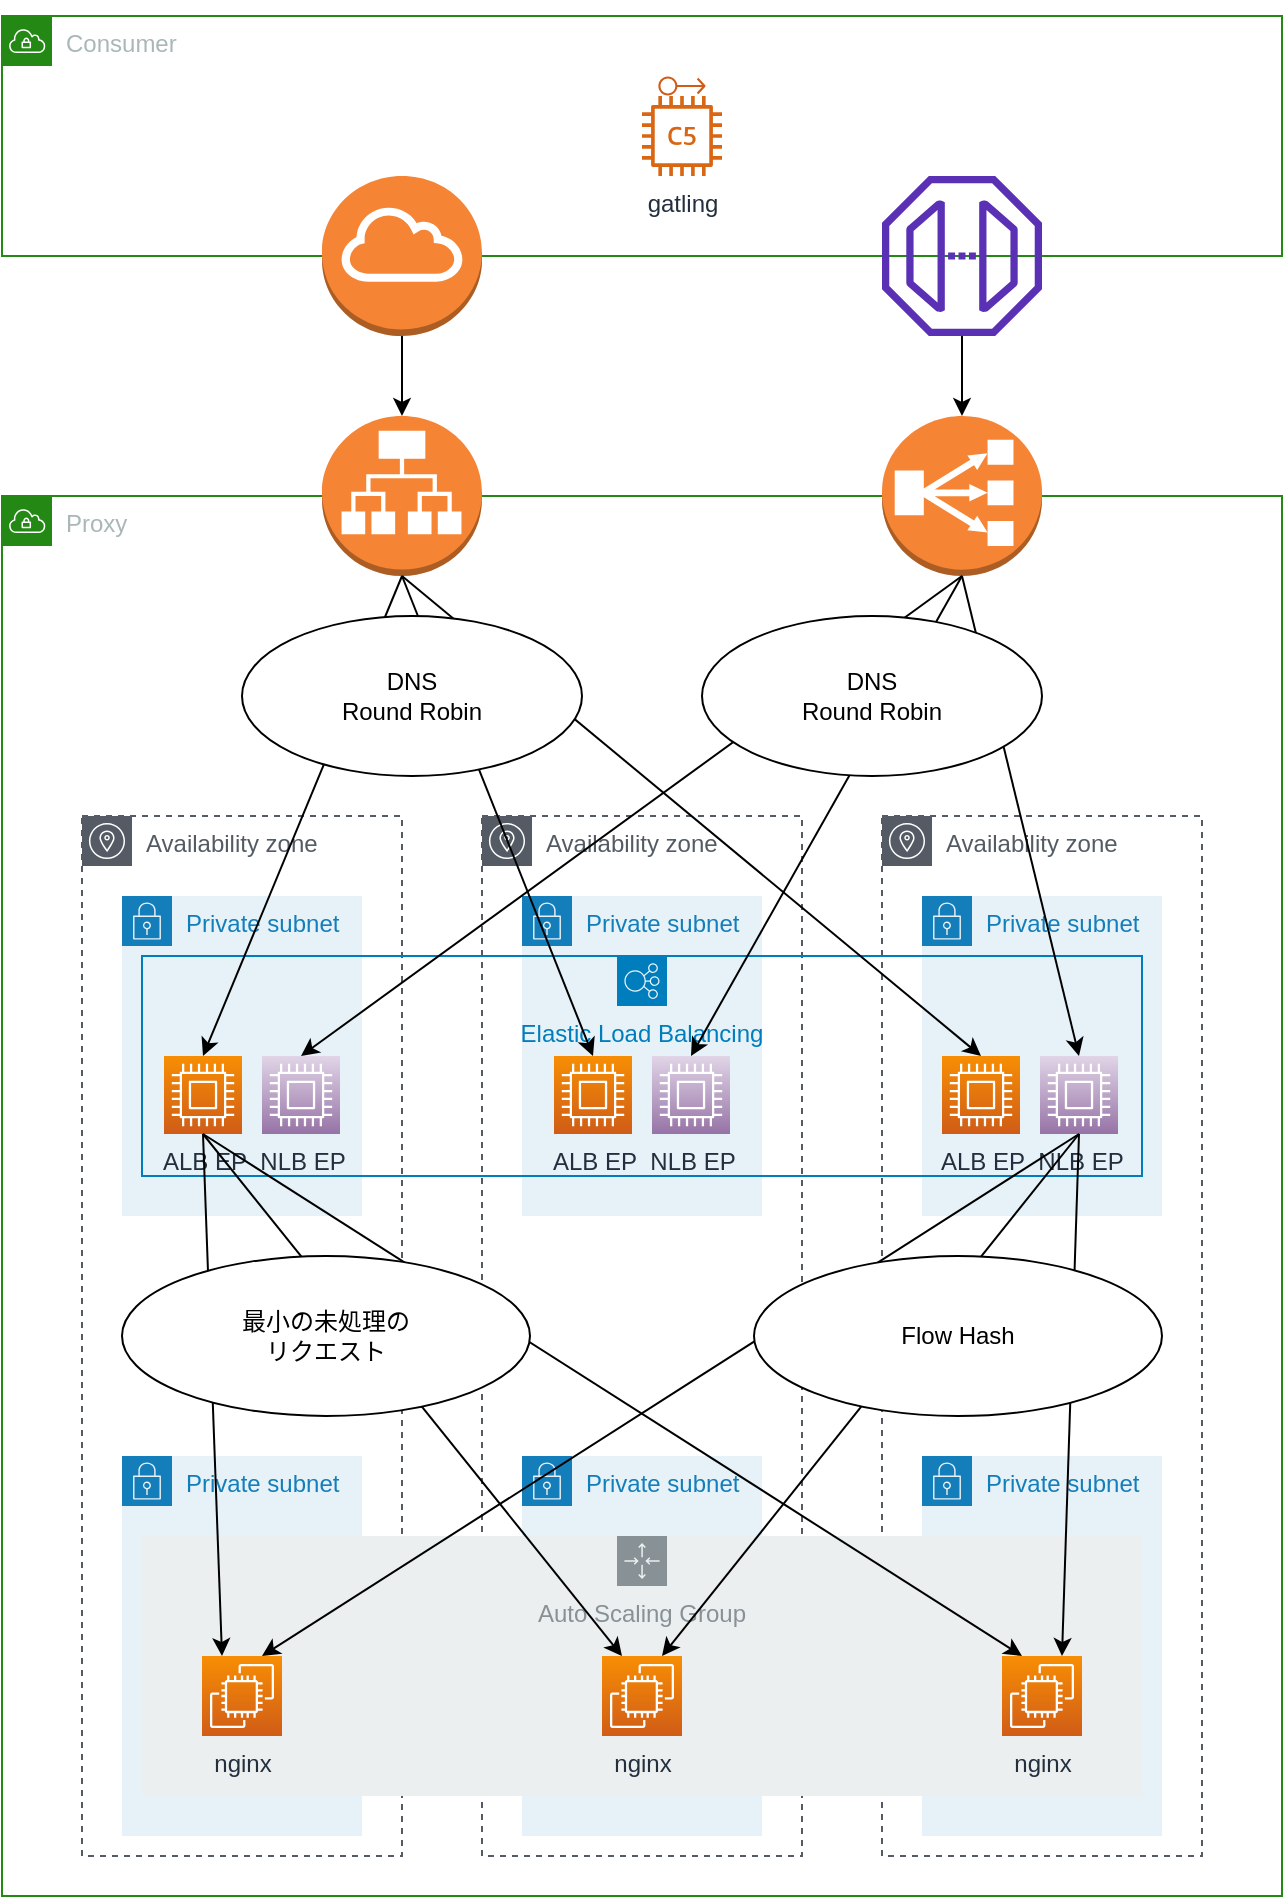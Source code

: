 <mxfile version="16.2.2"><diagram id="BnX0TmZMg5wzgdxk5TWs" name="Page-1"><mxGraphModel dx="2194" dy="1452" grid="1" gridSize="10" guides="1" tooltips="1" connect="1" arrows="1" fold="1" page="1" pageScale="1" pageWidth="850" pageHeight="1100" math="0" shadow="0"><root><mxCell id="0"/><mxCell id="1" parent="0"/><mxCell id="dtTMUKPRGxgOjyz0IRp_-11" value="Proxy" style="points=[[0,0],[0.25,0],[0.5,0],[0.75,0],[1,0],[1,0.25],[1,0.5],[1,0.75],[1,1],[0.75,1],[0.5,1],[0.25,1],[0,1],[0,0.75],[0,0.5],[0,0.25]];outlineConnect=0;gradientColor=none;html=1;whiteSpace=wrap;fontSize=12;fontStyle=0;shape=mxgraph.aws4.group;grIcon=mxgraph.aws4.group_vpc;strokeColor=#248814;fillColor=none;verticalAlign=top;align=left;spacingLeft=30;fontColor=#AAB7B8;dashed=0;" parent="1" vertex="1"><mxGeometry x="80" y="280" width="640" height="700" as="geometry"/></mxCell><mxCell id="dtTMUKPRGxgOjyz0IRp_-24" value="Availability zone" style="outlineConnect=0;gradientColor=none;html=1;whiteSpace=wrap;fontSize=12;fontStyle=0;shape=mxgraph.aws4.group;grIcon=mxgraph.aws4.group_availability_zone;strokeColor=#545B64;fillColor=none;verticalAlign=top;align=left;spacingLeft=30;fontColor=#545B64;dashed=1;" parent="1" vertex="1"><mxGeometry x="120" y="440" width="160" height="520" as="geometry"/></mxCell><mxCell id="dtTMUKPRGxgOjyz0IRp_-26" value="Availability zone" style="outlineConnect=0;gradientColor=none;html=1;whiteSpace=wrap;fontSize=12;fontStyle=0;shape=mxgraph.aws4.group;grIcon=mxgraph.aws4.group_availability_zone;strokeColor=#545B64;fillColor=none;verticalAlign=top;align=left;spacingLeft=30;fontColor=#545B64;dashed=1;" parent="1" vertex="1"><mxGeometry x="520" y="440" width="160" height="520" as="geometry"/></mxCell><mxCell id="dtTMUKPRGxgOjyz0IRp_-25" value="Availability zone" style="outlineConnect=0;gradientColor=none;html=1;whiteSpace=wrap;fontSize=12;fontStyle=0;shape=mxgraph.aws4.group;grIcon=mxgraph.aws4.group_availability_zone;strokeColor=#545B64;fillColor=none;verticalAlign=top;align=left;spacingLeft=30;fontColor=#545B64;dashed=1;" parent="1" vertex="1"><mxGeometry x="320" y="440" width="160" height="520" as="geometry"/></mxCell><mxCell id="dtTMUKPRGxgOjyz0IRp_-28" value="Private subnet" style="points=[[0,0],[0.25,0],[0.5,0],[0.75,0],[1,0],[1,0.25],[1,0.5],[1,0.75],[1,1],[0.75,1],[0.5,1],[0.25,1],[0,1],[0,0.75],[0,0.5],[0,0.25]];outlineConnect=0;gradientColor=none;html=1;whiteSpace=wrap;fontSize=12;fontStyle=0;shape=mxgraph.aws4.group;grIcon=mxgraph.aws4.group_security_group;grStroke=0;strokeColor=#147EBA;fillColor=#E6F2F8;verticalAlign=top;align=left;spacingLeft=30;fontColor=#147EBA;dashed=0;" parent="1" vertex="1"><mxGeometry x="540" y="480" width="120" height="160" as="geometry"/></mxCell><mxCell id="dtTMUKPRGxgOjyz0IRp_-27" value="Private subnet" style="points=[[0,0],[0.25,0],[0.5,0],[0.75,0],[1,0],[1,0.25],[1,0.5],[1,0.75],[1,1],[0.75,1],[0.5,1],[0.25,1],[0,1],[0,0.75],[0,0.5],[0,0.25]];outlineConnect=0;gradientColor=none;html=1;whiteSpace=wrap;fontSize=12;fontStyle=0;shape=mxgraph.aws4.group;grIcon=mxgraph.aws4.group_security_group;grStroke=0;strokeColor=#147EBA;fillColor=#E6F2F8;verticalAlign=top;align=left;spacingLeft=30;fontColor=#147EBA;dashed=0;" parent="1" vertex="1"><mxGeometry x="340" y="480" width="120" height="160" as="geometry"/></mxCell><mxCell id="dtTMUKPRGxgOjyz0IRp_-22" value="Private subnet" style="points=[[0,0],[0.25,0],[0.5,0],[0.75,0],[1,0],[1,0.25],[1,0.5],[1,0.75],[1,1],[0.75,1],[0.5,1],[0.25,1],[0,1],[0,0.75],[0,0.5],[0,0.25]];outlineConnect=0;gradientColor=none;html=1;whiteSpace=wrap;fontSize=12;fontStyle=0;shape=mxgraph.aws4.group;grIcon=mxgraph.aws4.group_security_group;grStroke=0;strokeColor=#147EBA;fillColor=#E6F2F8;verticalAlign=top;align=left;spacingLeft=30;fontColor=#147EBA;dashed=0;" parent="1" vertex="1"><mxGeometry x="140" y="480" width="120" height="160" as="geometry"/></mxCell><mxCell id="dtTMUKPRGxgOjyz0IRp_-65" value="Elastic Load Balancing" style="outlineConnect=0;gradientColor=none;html=1;whiteSpace=wrap;fontSize=12;fontStyle=0;shape=mxgraph.aws4.groupCenter;grIcon=mxgraph.aws4.group_elastic_load_balancing;grStroke=1;strokeColor=#007DBC;fillColor=none;verticalAlign=top;align=center;fontColor=#007DBC;dashed=0;spacingTop=25;" parent="1" vertex="1"><mxGeometry x="150" y="510" width="500" height="110" as="geometry"/></mxCell><mxCell id="dtTMUKPRGxgOjyz0IRp_-1" value="Consumer" style="points=[[0,0],[0.25,0],[0.5,0],[0.75,0],[1,0],[1,0.25],[1,0.5],[1,0.75],[1,1],[0.75,1],[0.5,1],[0.25,1],[0,1],[0,0.75],[0,0.5],[0,0.25]];outlineConnect=0;gradientColor=none;html=1;whiteSpace=wrap;fontSize=12;fontStyle=0;shape=mxgraph.aws4.group;grIcon=mxgraph.aws4.group_vpc;strokeColor=#248814;fillColor=none;verticalAlign=top;align=left;spacingLeft=30;fontColor=#AAB7B8;dashed=0;" parent="1" vertex="1"><mxGeometry x="80" y="40" width="640" height="120" as="geometry"/></mxCell><mxCell id="dtTMUKPRGxgOjyz0IRp_-2" value="gatling" style="outlineConnect=0;fontColor=#232F3E;gradientColor=none;fillColor=#D86613;strokeColor=none;dashed=0;verticalLabelPosition=bottom;verticalAlign=top;align=center;html=1;fontSize=12;fontStyle=0;aspect=fixed;pointerEvents=1;shape=mxgraph.aws4.c5_instance;" parent="1" vertex="1"><mxGeometry x="400" y="80" width="40" height="40" as="geometry"/></mxCell><mxCell id="dtTMUKPRGxgOjyz0IRp_-3" value="" style="outlineConnect=0;fontColor=#232F3E;gradientColor=none;fillColor=#D05C17;strokeColor=none;dashed=0;verticalLabelPosition=bottom;verticalAlign=top;align=center;html=1;fontSize=12;fontStyle=0;aspect=fixed;pointerEvents=1;shape=mxgraph.aws4.elastic_ip_address;" parent="1" vertex="1"><mxGeometry x="408.18" y="70" width="23.64" height="10" as="geometry"/></mxCell><mxCell id="dtTMUKPRGxgOjyz0IRp_-19" style="edgeStyle=orthogonalEdgeStyle;rounded=0;orthogonalLoop=1;jettySize=auto;html=1;entryX=0.5;entryY=0;entryDx=0;entryDy=0;entryPerimeter=0;" parent="1" source="dtTMUKPRGxgOjyz0IRp_-4" target="dtTMUKPRGxgOjyz0IRp_-32" edge="1"><mxGeometry relative="1" as="geometry"><mxPoint x="280" y="320" as="targetPoint"/></mxGeometry></mxCell><mxCell id="dtTMUKPRGxgOjyz0IRp_-4" value="" style="outlineConnect=0;dashed=0;verticalLabelPosition=bottom;verticalAlign=top;align=center;html=1;shape=mxgraph.aws3.internet_gateway;fillColor=#F58534;gradientColor=none;" parent="1" vertex="1"><mxGeometry x="240" y="120" width="80" height="80" as="geometry"/></mxCell><mxCell id="dtTMUKPRGxgOjyz0IRp_-20" style="edgeStyle=orthogonalEdgeStyle;rounded=0;orthogonalLoop=1;jettySize=auto;html=1;entryX=0.5;entryY=0;entryDx=0;entryDy=0;entryPerimeter=0;" parent="1" source="dtTMUKPRGxgOjyz0IRp_-9" target="dtTMUKPRGxgOjyz0IRp_-33" edge="1"><mxGeometry relative="1" as="geometry"><mxPoint x="560" y="320" as="targetPoint"/></mxGeometry></mxCell><mxCell id="dtTMUKPRGxgOjyz0IRp_-9" value="" style="outlineConnect=0;fontColor=#232F3E;gradientColor=none;fillColor=#5A30B5;strokeColor=none;dashed=0;verticalLabelPosition=bottom;verticalAlign=top;align=center;html=1;fontSize=12;fontStyle=0;aspect=fixed;pointerEvents=1;shape=mxgraph.aws4.endpoint;" parent="1" vertex="1"><mxGeometry x="520" y="120" width="80" height="80" as="geometry"/></mxCell><mxCell id="dtTMUKPRGxgOjyz0IRp_-32" value="" style="outlineConnect=0;dashed=0;verticalLabelPosition=bottom;verticalAlign=top;align=center;html=1;shape=mxgraph.aws3.application_load_balancer;fillColor=#F58534;gradientColor=none;" parent="1" vertex="1"><mxGeometry x="240" y="240" width="80" height="80" as="geometry"/></mxCell><mxCell id="dtTMUKPRGxgOjyz0IRp_-33" value="" style="outlineConnect=0;dashed=0;verticalLabelPosition=bottom;verticalAlign=top;align=center;html=1;shape=mxgraph.aws3.classic_load_balancer;fillColor=#F58534;gradientColor=none;" parent="1" vertex="1"><mxGeometry x="520" y="240" width="80" height="80" as="geometry"/></mxCell><mxCell id="dtTMUKPRGxgOjyz0IRp_-34" style="rounded=0;orthogonalLoop=1;jettySize=auto;html=1;exitX=0.5;exitY=1;exitDx=0;exitDy=0;exitPerimeter=0;entryX=0.5;entryY=0;entryDx=0;entryDy=0;entryPerimeter=0;" parent="1" source="dtTMUKPRGxgOjyz0IRp_-32" target="dtTMUKPRGxgOjyz0IRp_-68" edge="1"><mxGeometry relative="1" as="geometry"><mxPoint x="290" y="130" as="sourcePoint"/><mxPoint x="224.8" y="550" as="targetPoint"/></mxGeometry></mxCell><mxCell id="dtTMUKPRGxgOjyz0IRp_-35" style="edgeStyle=none;rounded=0;orthogonalLoop=1;jettySize=auto;html=1;exitX=0.5;exitY=1;exitDx=0;exitDy=0;exitPerimeter=0;entryX=0.5;entryY=0;entryDx=0;entryDy=0;entryPerimeter=0;" parent="1" source="dtTMUKPRGxgOjyz0IRp_-32" target="dtTMUKPRGxgOjyz0IRp_-70" edge="1"><mxGeometry relative="1" as="geometry"><mxPoint x="380" y="560.0" as="targetPoint"/></mxGeometry></mxCell><mxCell id="dtTMUKPRGxgOjyz0IRp_-36" style="edgeStyle=none;rounded=0;orthogonalLoop=1;jettySize=auto;html=1;entryX=0.5;entryY=0;entryDx=0;entryDy=0;entryPerimeter=0;" parent="1" target="dtTMUKPRGxgOjyz0IRp_-72" edge="1"><mxGeometry relative="1" as="geometry"><mxPoint x="280" y="320" as="sourcePoint"/><mxPoint x="570" y="560.0" as="targetPoint"/></mxGeometry></mxCell><mxCell id="dtTMUKPRGxgOjyz0IRp_-49" value="DNS&lt;br&gt;Round Robin" style="ellipse;whiteSpace=wrap;html=1;" parent="1" vertex="1"><mxGeometry x="200" y="340" width="170" height="80" as="geometry"/></mxCell><mxCell id="dtTMUKPRGxgOjyz0IRp_-56" style="edgeStyle=none;rounded=0;orthogonalLoop=1;jettySize=auto;html=1;entryX=0.5;entryY=0;entryDx=0;entryDy=0;entryPerimeter=0;exitX=0.5;exitY=1;exitDx=0;exitDy=0;exitPerimeter=0;" parent="1" source="dtTMUKPRGxgOjyz0IRp_-33" target="dtTMUKPRGxgOjyz0IRp_-71" edge="1"><mxGeometry relative="1" as="geometry"><mxPoint x="570" y="330" as="sourcePoint"/><mxPoint x="430" y="560.0" as="targetPoint"/></mxGeometry></mxCell><mxCell id="dtTMUKPRGxgOjyz0IRp_-55" style="edgeStyle=none;rounded=0;orthogonalLoop=1;jettySize=auto;html=1;entryX=0.5;entryY=0;entryDx=0;entryDy=0;entryPerimeter=0;exitX=0.5;exitY=1;exitDx=0;exitDy=0;exitPerimeter=0;" parent="1" source="dtTMUKPRGxgOjyz0IRp_-33" target="dtTMUKPRGxgOjyz0IRp_-69" edge="1"><mxGeometry relative="1" as="geometry"><mxPoint x="290" y="640.0" as="targetPoint"/></mxGeometry></mxCell><mxCell id="dtTMUKPRGxgOjyz0IRp_-57" style="edgeStyle=none;rounded=0;orthogonalLoop=1;jettySize=auto;html=1;entryX=0.5;entryY=0;entryDx=0;entryDy=0;entryPerimeter=0;exitX=0.5;exitY=1;exitDx=0;exitDy=0;exitPerimeter=0;" parent="1" source="dtTMUKPRGxgOjyz0IRp_-33" target="dtTMUKPRGxgOjyz0IRp_-73" edge="1"><mxGeometry relative="1" as="geometry"><mxPoint x="570" y="330" as="sourcePoint"/><mxPoint x="620" y="560.0" as="targetPoint"/></mxGeometry></mxCell><mxCell id="dtTMUKPRGxgOjyz0IRp_-59" value="Private subnet" style="points=[[0,0],[0.25,0],[0.5,0],[0.75,0],[1,0],[1,0.25],[1,0.5],[1,0.75],[1,1],[0.75,1],[0.5,1],[0.25,1],[0,1],[0,0.75],[0,0.5],[0,0.25]];outlineConnect=0;gradientColor=none;html=1;whiteSpace=wrap;fontSize=12;fontStyle=0;shape=mxgraph.aws4.group;grIcon=mxgraph.aws4.group_security_group;grStroke=0;strokeColor=#147EBA;fillColor=#E6F2F8;verticalAlign=top;align=left;spacingLeft=30;fontColor=#147EBA;dashed=0;" parent="1" vertex="1"><mxGeometry x="140" y="760" width="120" height="190" as="geometry"/></mxCell><mxCell id="dtTMUKPRGxgOjyz0IRp_-60" value="Private subnet" style="points=[[0,0],[0.25,0],[0.5,0],[0.75,0],[1,0],[1,0.25],[1,0.5],[1,0.75],[1,1],[0.75,1],[0.5,1],[0.25,1],[0,1],[0,0.75],[0,0.5],[0,0.25]];outlineConnect=0;gradientColor=none;html=1;whiteSpace=wrap;fontSize=12;fontStyle=0;shape=mxgraph.aws4.group;grIcon=mxgraph.aws4.group_security_group;grStroke=0;strokeColor=#147EBA;fillColor=#E6F2F8;verticalAlign=top;align=left;spacingLeft=30;fontColor=#147EBA;dashed=0;" parent="1" vertex="1"><mxGeometry x="340" y="760" width="120" height="190" as="geometry"/></mxCell><mxCell id="dtTMUKPRGxgOjyz0IRp_-61" value="Private subnet" style="points=[[0,0],[0.25,0],[0.5,0],[0.75,0],[1,0],[1,0.25],[1,0.5],[1,0.75],[1,1],[0.75,1],[0.5,1],[0.25,1],[0,1],[0,0.75],[0,0.5],[0,0.25]];outlineConnect=0;gradientColor=none;html=1;whiteSpace=wrap;fontSize=12;fontStyle=0;shape=mxgraph.aws4.group;grIcon=mxgraph.aws4.group_security_group;grStroke=0;strokeColor=#147EBA;fillColor=#E6F2F8;verticalAlign=top;align=left;spacingLeft=30;fontColor=#147EBA;dashed=0;" parent="1" vertex="1"><mxGeometry x="540" y="760" width="120" height="190" as="geometry"/></mxCell><mxCell id="dtTMUKPRGxgOjyz0IRp_-68" value="ALB EP" style="points=[[0,0,0],[0.25,0,0],[0.5,0,0],[0.75,0,0],[1,0,0],[0,1,0],[0.25,1,0],[0.5,1,0],[0.75,1,0],[1,1,0],[0,0.25,0],[0,0.5,0],[0,0.75,0],[1,0.25,0],[1,0.5,0],[1,0.75,0]];outlineConnect=0;fontColor=#232F3E;gradientColor=#F78E04;gradientDirection=north;fillColor=#D05C17;strokeColor=#ffffff;dashed=0;verticalLabelPosition=bottom;verticalAlign=top;align=center;html=1;fontSize=12;fontStyle=0;aspect=fixed;shape=mxgraph.aws4.resourceIcon;resIcon=mxgraph.aws4.compute;" parent="1" vertex="1"><mxGeometry x="161" y="560" width="39" height="39" as="geometry"/></mxCell><mxCell id="dtTMUKPRGxgOjyz0IRp_-69" value="NLB EP" style="points=[[0,0,0],[0.25,0,0],[0.5,0,0],[0.75,0,0],[1,0,0],[0,1,0],[0.25,1,0],[0.5,1,0],[0.75,1,0],[1,1,0],[0,0.25,0],[0,0.5,0],[0,0.75,0],[1,0.25,0],[1,0.5,0],[1,0.75,0]];outlineConnect=0;fontColor=#232F3E;gradientDirection=north;strokeColor=#ffffff;dashed=0;verticalLabelPosition=bottom;verticalAlign=top;align=center;html=1;fontSize=12;fontStyle=0;aspect=fixed;shape=mxgraph.aws4.resourceIcon;resIcon=mxgraph.aws4.compute;fillColor=#9673A6;gradientColor=#E1D5E7;" parent="1" vertex="1"><mxGeometry x="210" y="560" width="39" height="39" as="geometry"/></mxCell><mxCell id="dtTMUKPRGxgOjyz0IRp_-70" value="ALB EP" style="points=[[0,0,0],[0.25,0,0],[0.5,0,0],[0.75,0,0],[1,0,0],[0,1,0],[0.25,1,0],[0.5,1,0],[0.75,1,0],[1,1,0],[0,0.25,0],[0,0.5,0],[0,0.75,0],[1,0.25,0],[1,0.5,0],[1,0.75,0]];outlineConnect=0;fontColor=#232F3E;gradientColor=#F78E04;gradientDirection=north;fillColor=#D05C17;strokeColor=#ffffff;dashed=0;verticalLabelPosition=bottom;verticalAlign=top;align=center;html=1;fontSize=12;fontStyle=0;aspect=fixed;shape=mxgraph.aws4.resourceIcon;resIcon=mxgraph.aws4.compute;" parent="1" vertex="1"><mxGeometry x="356" y="560" width="39" height="39" as="geometry"/></mxCell><mxCell id="dtTMUKPRGxgOjyz0IRp_-71" value="NLB EP" style="points=[[0,0,0],[0.25,0,0],[0.5,0,0],[0.75,0,0],[1,0,0],[0,1,0],[0.25,1,0],[0.5,1,0],[0.75,1,0],[1,1,0],[0,0.25,0],[0,0.5,0],[0,0.75,0],[1,0.25,0],[1,0.5,0],[1,0.75,0]];outlineConnect=0;fontColor=#232F3E;gradientDirection=north;strokeColor=#ffffff;dashed=0;verticalLabelPosition=bottom;verticalAlign=top;align=center;html=1;fontSize=12;fontStyle=0;aspect=fixed;shape=mxgraph.aws4.resourceIcon;resIcon=mxgraph.aws4.compute;fillColor=#9673A6;gradientColor=#E1D5E7;" parent="1" vertex="1"><mxGeometry x="405" y="560" width="39" height="39" as="geometry"/></mxCell><mxCell id="dtTMUKPRGxgOjyz0IRp_-72" value="ALB EP" style="points=[[0,0,0],[0.25,0,0],[0.5,0,0],[0.75,0,0],[1,0,0],[0,1,0],[0.25,1,0],[0.5,1,0],[0.75,1,0],[1,1,0],[0,0.25,0],[0,0.5,0],[0,0.75,0],[1,0.25,0],[1,0.5,0],[1,0.75,0]];outlineConnect=0;fontColor=#232F3E;gradientColor=#F78E04;gradientDirection=north;fillColor=#D05C17;strokeColor=#ffffff;dashed=0;verticalLabelPosition=bottom;verticalAlign=top;align=center;html=1;fontSize=12;fontStyle=0;aspect=fixed;shape=mxgraph.aws4.resourceIcon;resIcon=mxgraph.aws4.compute;" parent="1" vertex="1"><mxGeometry x="550" y="560" width="39" height="39" as="geometry"/></mxCell><mxCell id="dtTMUKPRGxgOjyz0IRp_-73" value="NLB EP" style="points=[[0,0,0],[0.25,0,0],[0.5,0,0],[0.75,0,0],[1,0,0],[0,1,0],[0.25,1,0],[0.5,1,0],[0.75,1,0],[1,1,0],[0,0.25,0],[0,0.5,0],[0,0.75,0],[1,0.25,0],[1,0.5,0],[1,0.75,0]];outlineConnect=0;fontColor=#232F3E;gradientDirection=north;strokeColor=#ffffff;dashed=0;verticalLabelPosition=bottom;verticalAlign=top;align=center;html=1;fontSize=12;fontStyle=0;aspect=fixed;shape=mxgraph.aws4.resourceIcon;resIcon=mxgraph.aws4.compute;fillColor=#9673A6;gradientColor=#E1D5E7;" parent="1" vertex="1"><mxGeometry x="599" y="560" width="39" height="39" as="geometry"/></mxCell><mxCell id="dtTMUKPRGxgOjyz0IRp_-74" value="Auto Scaling Group" style="outlineConnect=0;gradientColor=none;html=1;whiteSpace=wrap;fontSize=12;fontStyle=0;shape=mxgraph.aws4.groupCenter;grIcon=mxgraph.aws4.group_auto_scaling_group;grStroke=0;strokeColor=#879196;fillColor=#ECEFEF;verticalAlign=top;align=center;fontColor=#879196;dashed=0;spacingTop=25;" parent="1" vertex="1"><mxGeometry x="150" y="800" width="500" height="130" as="geometry"/></mxCell><mxCell id="dtTMUKPRGxgOjyz0IRp_-45" value="nginx" style="points=[[0,0,0],[0.25,0,0],[0.5,0,0],[0.75,0,0],[1,0,0],[0,1,0],[0.25,1,0],[0.5,1,0],[0.75,1,0],[1,1,0],[0,0.25,0],[0,0.5,0],[0,0.75,0],[1,0.25,0],[1,0.5,0],[1,0.75,0]];outlineConnect=0;fontColor=#232F3E;gradientColor=#F78E04;gradientDirection=north;fillColor=#D05C17;strokeColor=#ffffff;dashed=0;verticalLabelPosition=bottom;verticalAlign=top;align=center;html=1;fontSize=12;fontStyle=0;aspect=fixed;shape=mxgraph.aws4.resourceIcon;resIcon=mxgraph.aws4.ec2;" parent="1" vertex="1"><mxGeometry x="380" y="860" width="40" height="40" as="geometry"/></mxCell><mxCell id="dtTMUKPRGxgOjyz0IRp_-75" value="nginx" style="points=[[0,0,0],[0.25,0,0],[0.5,0,0],[0.75,0,0],[1,0,0],[0,1,0],[0.25,1,0],[0.5,1,0],[0.75,1,0],[1,1,0],[0,0.25,0],[0,0.5,0],[0,0.75,0],[1,0.25,0],[1,0.5,0],[1,0.75,0]];outlineConnect=0;fontColor=#232F3E;gradientColor=#F78E04;gradientDirection=north;fillColor=#D05C17;strokeColor=#ffffff;dashed=0;verticalLabelPosition=bottom;verticalAlign=top;align=center;html=1;fontSize=12;fontStyle=0;aspect=fixed;shape=mxgraph.aws4.resourceIcon;resIcon=mxgraph.aws4.ec2;" parent="1" vertex="1"><mxGeometry x="180" y="860" width="40" height="40" as="geometry"/></mxCell><mxCell id="dtTMUKPRGxgOjyz0IRp_-77" value="nginx" style="points=[[0,0,0],[0.25,0,0],[0.5,0,0],[0.75,0,0],[1,0,0],[0,1,0],[0.25,1,0],[0.5,1,0],[0.75,1,0],[1,1,0],[0,0.25,0],[0,0.5,0],[0,0.75,0],[1,0.25,0],[1,0.5,0],[1,0.75,0]];outlineConnect=0;fontColor=#232F3E;gradientColor=#F78E04;gradientDirection=north;fillColor=#D05C17;strokeColor=#ffffff;dashed=0;verticalLabelPosition=bottom;verticalAlign=top;align=center;html=1;fontSize=12;fontStyle=0;aspect=fixed;shape=mxgraph.aws4.resourceIcon;resIcon=mxgraph.aws4.ec2;" parent="1" vertex="1"><mxGeometry x="580" y="860" width="40" height="40" as="geometry"/></mxCell><mxCell id="dtTMUKPRGxgOjyz0IRp_-78" style="edgeStyle=none;rounded=0;orthogonalLoop=1;jettySize=auto;html=1;exitX=0.5;exitY=1;exitDx=0;exitDy=0;exitPerimeter=0;entryX=0.25;entryY=0;entryDx=0;entryDy=0;entryPerimeter=0;" parent="1" source="dtTMUKPRGxgOjyz0IRp_-68" target="dtTMUKPRGxgOjyz0IRp_-75" edge="1"><mxGeometry relative="1" as="geometry"/></mxCell><mxCell id="dtTMUKPRGxgOjyz0IRp_-79" style="edgeStyle=none;rounded=0;orthogonalLoop=1;jettySize=auto;html=1;exitX=0.5;exitY=1;exitDx=0;exitDy=0;exitPerimeter=0;entryX=0.25;entryY=0;entryDx=0;entryDy=0;entryPerimeter=0;" parent="1" source="dtTMUKPRGxgOjyz0IRp_-68" edge="1" target="dtTMUKPRGxgOjyz0IRp_-45"><mxGeometry relative="1" as="geometry"><mxPoint x="190.5" y="609" as="sourcePoint"/><mxPoint x="390" y="820" as="targetPoint"/></mxGeometry></mxCell><mxCell id="dtTMUKPRGxgOjyz0IRp_-80" style="edgeStyle=none;rounded=0;orthogonalLoop=1;jettySize=auto;html=1;exitX=0.5;exitY=1;exitDx=0;exitDy=0;exitPerimeter=0;entryX=0.25;entryY=0;entryDx=0;entryDy=0;entryPerimeter=0;" parent="1" source="dtTMUKPRGxgOjyz0IRp_-68" target="dtTMUKPRGxgOjyz0IRp_-77" edge="1"><mxGeometry relative="1" as="geometry"><mxPoint x="190.5" y="609" as="sourcePoint"/><mxPoint x="600" y="820" as="targetPoint"/></mxGeometry></mxCell><mxCell id="dtTMUKPRGxgOjyz0IRp_-81" style="edgeStyle=none;rounded=0;orthogonalLoop=1;jettySize=auto;html=1;exitX=0.5;exitY=1;exitDx=0;exitDy=0;exitPerimeter=0;entryX=0.75;entryY=0;entryDx=0;entryDy=0;entryPerimeter=0;" parent="1" source="dtTMUKPRGxgOjyz0IRp_-73" target="dtTMUKPRGxgOjyz0IRp_-75" edge="1"><mxGeometry relative="1" as="geometry"><mxPoint x="190.5" y="609" as="sourcePoint"/><mxPoint x="210" y="830.0" as="targetPoint"/></mxGeometry></mxCell><mxCell id="dtTMUKPRGxgOjyz0IRp_-82" style="edgeStyle=none;rounded=0;orthogonalLoop=1;jettySize=auto;html=1;exitX=0.5;exitY=1;exitDx=0;exitDy=0;exitPerimeter=0;entryX=0.75;entryY=0;entryDx=0;entryDy=0;entryPerimeter=0;" parent="1" source="dtTMUKPRGxgOjyz0IRp_-73" target="dtTMUKPRGxgOjyz0IRp_-45" edge="1"><mxGeometry relative="1" as="geometry"><mxPoint x="239.5" y="609" as="sourcePoint"/><mxPoint x="220" y="830.0" as="targetPoint"/></mxGeometry></mxCell><mxCell id="dtTMUKPRGxgOjyz0IRp_-83" style="edgeStyle=none;rounded=0;orthogonalLoop=1;jettySize=auto;html=1;exitX=0.5;exitY=1;exitDx=0;exitDy=0;exitPerimeter=0;entryX=0.75;entryY=0;entryDx=0;entryDy=0;entryPerimeter=0;" parent="1" source="dtTMUKPRGxgOjyz0IRp_-73" edge="1" target="dtTMUKPRGxgOjyz0IRp_-77"><mxGeometry relative="1" as="geometry"><mxPoint x="239.5" y="609" as="sourcePoint"/><mxPoint x="610" y="820" as="targetPoint"/></mxGeometry></mxCell><mxCell id="dtTMUKPRGxgOjyz0IRp_-84" value="最小の未処理の&lt;br&gt;リクエスト" style="ellipse;whiteSpace=wrap;html=1;" parent="1" vertex="1"><mxGeometry x="140" y="660" width="204" height="80" as="geometry"/></mxCell><mxCell id="dtTMUKPRGxgOjyz0IRp_-85" style="edgeStyle=none;rounded=0;orthogonalLoop=1;jettySize=auto;html=1;exitX=0.5;exitY=0;exitDx=0;exitDy=0;" parent="1" source="dtTMUKPRGxgOjyz0IRp_-1" target="dtTMUKPRGxgOjyz0IRp_-1" edge="1"><mxGeometry relative="1" as="geometry"/></mxCell><mxCell id="dtTMUKPRGxgOjyz0IRp_-86" value="DNS&lt;br&gt;Round Robin" style="ellipse;whiteSpace=wrap;html=1;" parent="1" vertex="1"><mxGeometry x="430" y="340" width="170" height="80" as="geometry"/></mxCell><mxCell id="dtTMUKPRGxgOjyz0IRp_-87" value="Flow Hash" style="ellipse;whiteSpace=wrap;html=1;" parent="1" vertex="1"><mxGeometry x="456" y="660" width="204" height="80" as="geometry"/></mxCell></root></mxGraphModel></diagram></mxfile>
